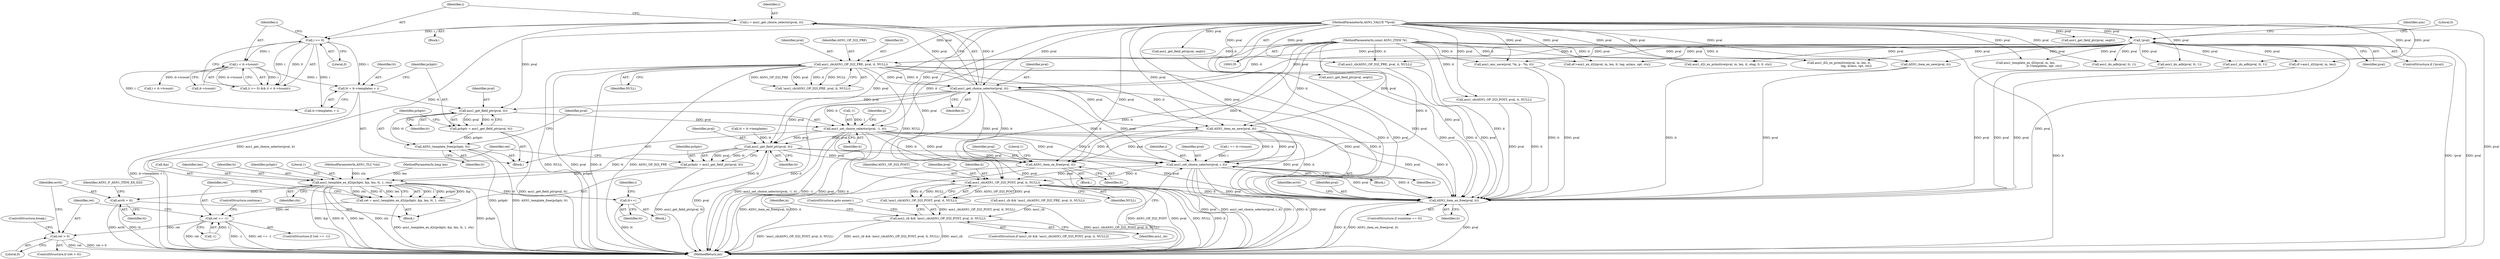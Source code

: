 digraph "0_openssl_cc598f321fbac9c04da5766243ed55d55948637d@integer" {
"1000493" [label="(Call,tt = it->templates + i)"];
"1000487" [label="(Call,i < it->tcount)"];
"1000484" [label="(Call,i >= 0)"];
"1000477" [label="(Call,i = asn1_get_choice_selector(pval, it))"];
"1000479" [label="(Call,asn1_get_choice_selector(pval, it))"];
"1000467" [label="(Call,asn1_cb(ASN1_OP_D2I_PRE, pval, it, NULL))"];
"1000196" [label="(Call,!pval)"];
"1000136" [label="(MethodParameterIn,ASN1_VALUE **pval)"];
"1000139" [label="(MethodParameterIn,const ASN1_ITEM *it)"];
"1000502" [label="(Call,asn1_get_field_ptr(pval, tt))"];
"1000500" [label="(Call,pchptr = asn1_get_field_ptr(pval, tt))"];
"1000505" [label="(Call,ASN1_template_free(pchptr, tt))"];
"1000508" [label="(Call,asn1_set_choice_selector(pval, -1, it))"];
"1000551" [label="(Call,asn1_get_field_ptr(pval, tt))"];
"1000549" [label="(Call,pchptr = asn1_get_field_ptr(pval, tt))"];
"1000556" [label="(Call,asn1_template_ex_d2i(pchptr, &p, len, tt, 1, ctx))"];
"1000546" [label="(Call,tt++)"];
"1000554" [label="(Call,ret = asn1_template_ex_d2i(pchptr, &p, len, tt, 1, ctx))"];
"1000565" [label="(Call,ret == -1)"];
"1000571" [label="(Call,ret > 0)"];
"1000575" [label="(Call,errtt = tt)"];
"1000592" [label="(Call,ASN1_item_ex_free(pval, it))"];
"1000602" [label="(Call,asn1_set_choice_selector(pval, i, it))"];
"1000610" [label="(Call,asn1_cb(ASN1_OP_D2I_POST, pval, it, NULL))"];
"1000609" [label="(Call,!asn1_cb(ASN1_OP_D2I_POST, pval, it, NULL))"];
"1000607" [label="(Call,asn1_cb && !asn1_cb(ASN1_OP_D2I_POST, pval, it, NULL))"];
"1001019" [label="(Call,ASN1_item_ex_free(pval, it))"];
"1000441" [label="(Call,cf->asn1_d2i(pval, in, len))"];
"1000487" [label="(Call,i < it->tcount)"];
"1000481" [label="(Identifier,it)"];
"1000484" [label="(Call,i >= 0)"];
"1000243" [label="(Call,asn1_d2i_ex_primitive(pval, in, len, it,\n                                     tag, aclass, opt, ctx))"];
"1000202" [label="(Identifier,aux)"];
"1000597" [label="(Literal,1)"];
"1000466" [label="(Call,!asn1_cb(ASN1_OP_D2I_PRE, pval, it, NULL))"];
"1000538" [label="(Call,i < it->tcount)"];
"1000609" [label="(Call,!asn1_cb(ASN1_OP_D2I_POST, pval, it, NULL))"];
"1000608" [label="(Identifier,asn1_cb)"];
"1000615" [label="(ControlStructure,goto auxerr;)"];
"1000533" [label="(Call,tt = it->templates)"];
"1000333" [label="(Call,ef->asn1_ex_d2i(pval, in, len, it, tag, aclass, opt, ctx))"];
"1000556" [label="(Call,asn1_template_ex_d2i(pchptr, &p, len, tt, 1, ctx))"];
"1000611" [label="(Identifier,ASN1_OP_D2I_POST)"];
"1000469" [label="(Identifier,pval)"];
"1000607" [label="(Call,asn1_cb && !asn1_cb(ASN1_OP_D2I_POST, pval, it, NULL))"];
"1000575" [label="(Call,errtt = tt)"];
"1000485" [label="(Identifier,i)"];
"1000612" [label="(Identifier,pval)"];
"1000551" [label="(Call,asn1_get_field_ptr(pval, tt))"];
"1000138" [label="(MethodParameterIn,long len)"];
"1000493" [label="(Call,tt = it->templates + i)"];
"1001023" [label="(Identifier,errtt)"];
"1000483" [label="(Call,(i >= 0) && (i < it->tcount))"];
"1000501" [label="(Identifier,pchptr)"];
"1000489" [label="(Call,it->tcount)"];
"1000195" [label="(ControlStructure,if (!pval))"];
"1000766" [label="(Call,asn1_do_adb(pval, tt, 1))"];
"1000614" [label="(Identifier,NULL)"];
"1000567" [label="(Call,-1)"];
"1000604" [label="(Identifier,i)"];
"1000500" [label="(Call,pchptr = asn1_get_field_ptr(pval, tt))"];
"1000803" [label="(Call,asn1_do_adb(pval, tt, 1))"];
"1001019" [label="(Call,ASN1_item_ex_free(pval, it))"];
"1000317" [label="(Call,asn1_d2i_ex_primitive(pval, in, len, it, otag, 0, 0, ctx))"];
"1000813" [label="(Call,asn1_get_field_ptr(pval, seqtt))"];
"1000477" [label="(Call,i = asn1_get_choice_selector(pval, it))"];
"1000554" [label="(Call,ret = asn1_template_ex_d2i(pchptr, &p, len, tt, 1, ctx))"];
"1001015" [label="(ControlStructure,if (combine == 0))"];
"1000467" [label="(Call,asn1_cb(ASN1_OP_D2I_PRE, pval, it, NULL))"];
"1000960" [label="(Call,asn1_get_field_ptr(pval, seqtt))"];
"1000480" [label="(Identifier,pval)"];
"1000728" [label="(Call,asn1_cb(ASN1_OP_D2I_PRE, pval, it, NULL))"];
"1000471" [label="(Identifier,NULL)"];
"1000571" [label="(Call,ret > 0)"];
"1000486" [label="(Literal,0)"];
"1000136" [label="(MethodParameterIn,ASN1_VALUE **pval)"];
"1000549" [label="(Call,pchptr = asn1_get_field_ptr(pval, tt))"];
"1000507" [label="(Identifier,tt)"];
"1000547" [label="(Identifier,tt)"];
"1001034" [label="(MethodReturn,int)"];
"1000942" [label="(Call,asn1_do_adb(pval, tt, 1))"];
"1000991" [label="(Call,asn1_cb(ASN1_OP_D2I_POST, pval, it, NULL))"];
"1000197" [label="(Identifier,pval)"];
"1000476" [label="(Block,)"];
"1000577" [label="(Identifier,tt)"];
"1000572" [label="(Identifier,ret)"];
"1000464" [label="(Call,asn1_cb && !asn1_cb(ASN1_OP_D2I_PRE, pval, it, NULL))"];
"1000594" [label="(Identifier,it)"];
"1000512" [label="(Identifier,it)"];
"1000494" [label="(Identifier,tt)"];
"1000552" [label="(Identifier,pval)"];
"1000468" [label="(Identifier,ASN1_OP_D2I_PRE)"];
"1000591" [label="(Block,)"];
"1000558" [label="(Call,&p)"];
"1000550" [label="(Identifier,pchptr)"];
"1000605" [label="(Identifier,it)"];
"1000504" [label="(Identifier,tt)"];
"1000606" [label="(ControlStructure,if (asn1_cb && !asn1_cb(ASN1_OP_D2I_POST, pval, it, NULL)))"];
"1000618" [label="(Identifier,in)"];
"1000576" [label="(Identifier,errtt)"];
"1000503" [label="(Identifier,pval)"];
"1000525" [label="(Identifier,p)"];
"1001020" [label="(Identifier,pval)"];
"1000539" [label="(Identifier,i)"];
"1000569" [label="(ControlStructure,continue;)"];
"1000470" [label="(Identifier,it)"];
"1000772" [label="(Call,asn1_get_field_ptr(pval, seqtt))"];
"1000560" [label="(Identifier,len)"];
"1000506" [label="(Identifier,pchptr)"];
"1000592" [label="(Call,ASN1_item_ex_free(pval, it))"];
"1000492" [label="(Block,)"];
"1000977" [label="(Call,asn1_enc_save(pval, *in, p - *in, it))"];
"1000610" [label="(Call,asn1_cb(ASN1_OP_D2I_POST, pval, it, NULL))"];
"1000561" [label="(Identifier,tt)"];
"1000557" [label="(Identifier,pchptr)"];
"1000553" [label="(Identifier,tt)"];
"1000505" [label="(Call,ASN1_template_free(pchptr, tt))"];
"1000502" [label="(Call,asn1_get_field_ptr(pval, tt))"];
"1000543" [label="(Block,)"];
"1000573" [label="(Literal,0)"];
"1001021" [label="(Identifier,it)"];
"1000603" [label="(Identifier,pval)"];
"1000199" [label="(Literal,0)"];
"1000213" [label="(Block,)"];
"1000139" [label="(MethodParameterIn,const ASN1_ITEM *it)"];
"1000562" [label="(Literal,1)"];
"1000478" [label="(Identifier,i)"];
"1000510" [label="(Call,-1)"];
"1000495" [label="(Call,it->templates + i)"];
"1000516" [label="(Call,ASN1_item_ex_new(pval, it))"];
"1000509" [label="(Identifier,pval)"];
"1000563" [label="(Identifier,ctx)"];
"1000546" [label="(Call,tt++)"];
"1000479" [label="(Call,asn1_get_choice_selector(pval, it))"];
"1000613" [label="(Identifier,it)"];
"1000488" [label="(Identifier,i)"];
"1000143" [label="(MethodParameterIn,ASN1_TLC *ctx)"];
"1000566" [label="(Identifier,ret)"];
"1000548" [label="(Block,)"];
"1000583" [label="(Call,i == it->tcount)"];
"1000565" [label="(Call,ret == -1)"];
"1000602" [label="(Call,asn1_set_choice_selector(pval, i, it))"];
"1000593" [label="(Identifier,pval)"];
"1000564" [label="(ControlStructure,if (ret == -1))"];
"1000574" [label="(ControlStructure,break;)"];
"1000570" [label="(ControlStructure,if (ret > 0))"];
"1000233" [label="(Call,asn1_template_ex_d2i(pval, in, len,\n                                        it->templates, opt, ctx))"];
"1000579" [label="(Identifier,ASN1_F_ASN1_ITEM_EX_D2I)"];
"1000555" [label="(Identifier,ret)"];
"1000196" [label="(Call,!pval)"];
"1000508" [label="(Call,asn1_set_choice_selector(pval, -1, it))"];
"1000716" [label="(Call,ASN1_item_ex_new(pval, it))"];
"1000493" -> "1000492"  [label="AST: "];
"1000493" -> "1000495"  [label="CFG: "];
"1000494" -> "1000493"  [label="AST: "];
"1000495" -> "1000493"  [label="AST: "];
"1000501" -> "1000493"  [label="CFG: "];
"1000493" -> "1001034"  [label="DDG: it->templates + i"];
"1000487" -> "1000493"  [label="DDG: i"];
"1000484" -> "1000493"  [label="DDG: i"];
"1000493" -> "1000502"  [label="DDG: tt"];
"1000487" -> "1000483"  [label="AST: "];
"1000487" -> "1000489"  [label="CFG: "];
"1000488" -> "1000487"  [label="AST: "];
"1000489" -> "1000487"  [label="AST: "];
"1000483" -> "1000487"  [label="CFG: "];
"1000487" -> "1000483"  [label="DDG: i"];
"1000487" -> "1000483"  [label="DDG: it->tcount"];
"1000484" -> "1000487"  [label="DDG: i"];
"1000487" -> "1000495"  [label="DDG: i"];
"1000487" -> "1000538"  [label="DDG: it->tcount"];
"1000484" -> "1000483"  [label="AST: "];
"1000484" -> "1000486"  [label="CFG: "];
"1000485" -> "1000484"  [label="AST: "];
"1000486" -> "1000484"  [label="AST: "];
"1000488" -> "1000484"  [label="CFG: "];
"1000483" -> "1000484"  [label="CFG: "];
"1000484" -> "1000483"  [label="DDG: i"];
"1000484" -> "1000483"  [label="DDG: 0"];
"1000477" -> "1000484"  [label="DDG: i"];
"1000484" -> "1000495"  [label="DDG: i"];
"1000477" -> "1000476"  [label="AST: "];
"1000477" -> "1000479"  [label="CFG: "];
"1000478" -> "1000477"  [label="AST: "];
"1000479" -> "1000477"  [label="AST: "];
"1000485" -> "1000477"  [label="CFG: "];
"1000477" -> "1001034"  [label="DDG: asn1_get_choice_selector(pval, it)"];
"1000479" -> "1000477"  [label="DDG: pval"];
"1000479" -> "1000477"  [label="DDG: it"];
"1000479" -> "1000481"  [label="CFG: "];
"1000480" -> "1000479"  [label="AST: "];
"1000481" -> "1000479"  [label="AST: "];
"1000479" -> "1001034"  [label="DDG: pval"];
"1000479" -> "1001034"  [label="DDG: it"];
"1000467" -> "1000479"  [label="DDG: pval"];
"1000467" -> "1000479"  [label="DDG: it"];
"1000196" -> "1000479"  [label="DDG: pval"];
"1000136" -> "1000479"  [label="DDG: pval"];
"1000139" -> "1000479"  [label="DDG: it"];
"1000479" -> "1000502"  [label="DDG: pval"];
"1000479" -> "1000508"  [label="DDG: it"];
"1000479" -> "1000551"  [label="DDG: pval"];
"1000479" -> "1000592"  [label="DDG: pval"];
"1000479" -> "1000592"  [label="DDG: it"];
"1000479" -> "1000602"  [label="DDG: pval"];
"1000479" -> "1000602"  [label="DDG: it"];
"1000479" -> "1001019"  [label="DDG: pval"];
"1000479" -> "1001019"  [label="DDG: it"];
"1000467" -> "1000466"  [label="AST: "];
"1000467" -> "1000471"  [label="CFG: "];
"1000468" -> "1000467"  [label="AST: "];
"1000469" -> "1000467"  [label="AST: "];
"1000470" -> "1000467"  [label="AST: "];
"1000471" -> "1000467"  [label="AST: "];
"1000466" -> "1000467"  [label="CFG: "];
"1000467" -> "1001034"  [label="DDG: ASN1_OP_D2I_PRE"];
"1000467" -> "1001034"  [label="DDG: pval"];
"1000467" -> "1001034"  [label="DDG: NULL"];
"1000467" -> "1001034"  [label="DDG: it"];
"1000467" -> "1000466"  [label="DDG: ASN1_OP_D2I_PRE"];
"1000467" -> "1000466"  [label="DDG: pval"];
"1000467" -> "1000466"  [label="DDG: it"];
"1000467" -> "1000466"  [label="DDG: NULL"];
"1000196" -> "1000467"  [label="DDG: pval"];
"1000136" -> "1000467"  [label="DDG: pval"];
"1000139" -> "1000467"  [label="DDG: it"];
"1000467" -> "1000516"  [label="DDG: pval"];
"1000467" -> "1000516"  [label="DDG: it"];
"1000467" -> "1000610"  [label="DDG: NULL"];
"1000467" -> "1001019"  [label="DDG: pval"];
"1000467" -> "1001019"  [label="DDG: it"];
"1000196" -> "1000195"  [label="AST: "];
"1000196" -> "1000197"  [label="CFG: "];
"1000197" -> "1000196"  [label="AST: "];
"1000199" -> "1000196"  [label="CFG: "];
"1000202" -> "1000196"  [label="CFG: "];
"1000196" -> "1001034"  [label="DDG: pval"];
"1000196" -> "1001034"  [label="DDG: !pval"];
"1000136" -> "1000196"  [label="DDG: pval"];
"1000196" -> "1000233"  [label="DDG: pval"];
"1000196" -> "1000243"  [label="DDG: pval"];
"1000196" -> "1000317"  [label="DDG: pval"];
"1000196" -> "1000333"  [label="DDG: pval"];
"1000196" -> "1000441"  [label="DDG: pval"];
"1000196" -> "1000516"  [label="DDG: pval"];
"1000196" -> "1000716"  [label="DDG: pval"];
"1000196" -> "1000728"  [label="DDG: pval"];
"1000196" -> "1000766"  [label="DDG: pval"];
"1000196" -> "1000803"  [label="DDG: pval"];
"1000196" -> "1000942"  [label="DDG: pval"];
"1000196" -> "1000977"  [label="DDG: pval"];
"1000196" -> "1001019"  [label="DDG: pval"];
"1000136" -> "1000135"  [label="AST: "];
"1000136" -> "1001034"  [label="DDG: pval"];
"1000136" -> "1000233"  [label="DDG: pval"];
"1000136" -> "1000243"  [label="DDG: pval"];
"1000136" -> "1000317"  [label="DDG: pval"];
"1000136" -> "1000333"  [label="DDG: pval"];
"1000136" -> "1000441"  [label="DDG: pval"];
"1000136" -> "1000502"  [label="DDG: pval"];
"1000136" -> "1000508"  [label="DDG: pval"];
"1000136" -> "1000516"  [label="DDG: pval"];
"1000136" -> "1000551"  [label="DDG: pval"];
"1000136" -> "1000592"  [label="DDG: pval"];
"1000136" -> "1000602"  [label="DDG: pval"];
"1000136" -> "1000610"  [label="DDG: pval"];
"1000136" -> "1000716"  [label="DDG: pval"];
"1000136" -> "1000728"  [label="DDG: pval"];
"1000136" -> "1000766"  [label="DDG: pval"];
"1000136" -> "1000772"  [label="DDG: pval"];
"1000136" -> "1000803"  [label="DDG: pval"];
"1000136" -> "1000813"  [label="DDG: pval"];
"1000136" -> "1000942"  [label="DDG: pval"];
"1000136" -> "1000960"  [label="DDG: pval"];
"1000136" -> "1000977"  [label="DDG: pval"];
"1000136" -> "1000991"  [label="DDG: pval"];
"1000136" -> "1001019"  [label="DDG: pval"];
"1000139" -> "1000135"  [label="AST: "];
"1000139" -> "1001034"  [label="DDG: it"];
"1000139" -> "1000243"  [label="DDG: it"];
"1000139" -> "1000317"  [label="DDG: it"];
"1000139" -> "1000333"  [label="DDG: it"];
"1000139" -> "1000508"  [label="DDG: it"];
"1000139" -> "1000516"  [label="DDG: it"];
"1000139" -> "1000592"  [label="DDG: it"];
"1000139" -> "1000602"  [label="DDG: it"];
"1000139" -> "1000610"  [label="DDG: it"];
"1000139" -> "1000716"  [label="DDG: it"];
"1000139" -> "1000728"  [label="DDG: it"];
"1000139" -> "1000977"  [label="DDG: it"];
"1000139" -> "1000991"  [label="DDG: it"];
"1000139" -> "1001019"  [label="DDG: it"];
"1000502" -> "1000500"  [label="AST: "];
"1000502" -> "1000504"  [label="CFG: "];
"1000503" -> "1000502"  [label="AST: "];
"1000504" -> "1000502"  [label="AST: "];
"1000500" -> "1000502"  [label="CFG: "];
"1000502" -> "1000500"  [label="DDG: pval"];
"1000502" -> "1000500"  [label="DDG: tt"];
"1000502" -> "1000505"  [label="DDG: tt"];
"1000502" -> "1000508"  [label="DDG: pval"];
"1000500" -> "1000492"  [label="AST: "];
"1000501" -> "1000500"  [label="AST: "];
"1000506" -> "1000500"  [label="CFG: "];
"1000500" -> "1001034"  [label="DDG: asn1_get_field_ptr(pval, tt)"];
"1000500" -> "1000505"  [label="DDG: pchptr"];
"1000505" -> "1000492"  [label="AST: "];
"1000505" -> "1000507"  [label="CFG: "];
"1000506" -> "1000505"  [label="AST: "];
"1000507" -> "1000505"  [label="AST: "];
"1000509" -> "1000505"  [label="CFG: "];
"1000505" -> "1001034"  [label="DDG: pchptr"];
"1000505" -> "1001034"  [label="DDG: ASN1_template_free(pchptr, tt)"];
"1000508" -> "1000492"  [label="AST: "];
"1000508" -> "1000512"  [label="CFG: "];
"1000509" -> "1000508"  [label="AST: "];
"1000510" -> "1000508"  [label="AST: "];
"1000512" -> "1000508"  [label="AST: "];
"1000525" -> "1000508"  [label="CFG: "];
"1000508" -> "1001034"  [label="DDG: pval"];
"1000508" -> "1001034"  [label="DDG: it"];
"1000508" -> "1001034"  [label="DDG: -1"];
"1000508" -> "1001034"  [label="DDG: asn1_set_choice_selector(pval, -1, it)"];
"1000510" -> "1000508"  [label="DDG: 1"];
"1000508" -> "1000551"  [label="DDG: pval"];
"1000508" -> "1000592"  [label="DDG: pval"];
"1000508" -> "1000592"  [label="DDG: it"];
"1000508" -> "1000602"  [label="DDG: pval"];
"1000508" -> "1000602"  [label="DDG: it"];
"1000508" -> "1001019"  [label="DDG: pval"];
"1000508" -> "1001019"  [label="DDG: it"];
"1000551" -> "1000549"  [label="AST: "];
"1000551" -> "1000553"  [label="CFG: "];
"1000552" -> "1000551"  [label="AST: "];
"1000553" -> "1000551"  [label="AST: "];
"1000549" -> "1000551"  [label="CFG: "];
"1000551" -> "1001034"  [label="DDG: pval"];
"1000551" -> "1000549"  [label="DDG: pval"];
"1000551" -> "1000549"  [label="DDG: tt"];
"1000516" -> "1000551"  [label="DDG: pval"];
"1000533" -> "1000551"  [label="DDG: tt"];
"1000546" -> "1000551"  [label="DDG: tt"];
"1000551" -> "1000556"  [label="DDG: tt"];
"1000551" -> "1000592"  [label="DDG: pval"];
"1000551" -> "1000602"  [label="DDG: pval"];
"1000551" -> "1001019"  [label="DDG: pval"];
"1000549" -> "1000548"  [label="AST: "];
"1000550" -> "1000549"  [label="AST: "];
"1000555" -> "1000549"  [label="CFG: "];
"1000549" -> "1001034"  [label="DDG: asn1_get_field_ptr(pval, tt)"];
"1000549" -> "1000556"  [label="DDG: pchptr"];
"1000556" -> "1000554"  [label="AST: "];
"1000556" -> "1000563"  [label="CFG: "];
"1000557" -> "1000556"  [label="AST: "];
"1000558" -> "1000556"  [label="AST: "];
"1000560" -> "1000556"  [label="AST: "];
"1000561" -> "1000556"  [label="AST: "];
"1000562" -> "1000556"  [label="AST: "];
"1000563" -> "1000556"  [label="AST: "];
"1000554" -> "1000556"  [label="CFG: "];
"1000556" -> "1001034"  [label="DDG: len"];
"1000556" -> "1001034"  [label="DDG: ctx"];
"1000556" -> "1001034"  [label="DDG: pchptr"];
"1000556" -> "1001034"  [label="DDG: &p"];
"1000556" -> "1001034"  [label="DDG: tt"];
"1000556" -> "1000546"  [label="DDG: tt"];
"1000556" -> "1000554"  [label="DDG: 1"];
"1000556" -> "1000554"  [label="DDG: pchptr"];
"1000556" -> "1000554"  [label="DDG: &p"];
"1000556" -> "1000554"  [label="DDG: ctx"];
"1000556" -> "1000554"  [label="DDG: tt"];
"1000556" -> "1000554"  [label="DDG: len"];
"1000138" -> "1000556"  [label="DDG: len"];
"1000143" -> "1000556"  [label="DDG: ctx"];
"1000556" -> "1000575"  [label="DDG: tt"];
"1000546" -> "1000543"  [label="AST: "];
"1000546" -> "1000547"  [label="CFG: "];
"1000547" -> "1000546"  [label="AST: "];
"1000539" -> "1000546"  [label="CFG: "];
"1000546" -> "1001034"  [label="DDG: tt"];
"1000554" -> "1000548"  [label="AST: "];
"1000555" -> "1000554"  [label="AST: "];
"1000566" -> "1000554"  [label="CFG: "];
"1000554" -> "1001034"  [label="DDG: asn1_template_ex_d2i(pchptr, &p, len, tt, 1, ctx)"];
"1000554" -> "1000565"  [label="DDG: ret"];
"1000565" -> "1000564"  [label="AST: "];
"1000565" -> "1000567"  [label="CFG: "];
"1000566" -> "1000565"  [label="AST: "];
"1000567" -> "1000565"  [label="AST: "];
"1000569" -> "1000565"  [label="CFG: "];
"1000572" -> "1000565"  [label="CFG: "];
"1000565" -> "1001034"  [label="DDG: ret"];
"1000565" -> "1001034"  [label="DDG: -1"];
"1000565" -> "1001034"  [label="DDG: ret == -1"];
"1000567" -> "1000565"  [label="DDG: 1"];
"1000565" -> "1000571"  [label="DDG: ret"];
"1000571" -> "1000570"  [label="AST: "];
"1000571" -> "1000573"  [label="CFG: "];
"1000572" -> "1000571"  [label="AST: "];
"1000573" -> "1000571"  [label="AST: "];
"1000574" -> "1000571"  [label="CFG: "];
"1000576" -> "1000571"  [label="CFG: "];
"1000571" -> "1001034"  [label="DDG: ret > 0"];
"1000571" -> "1001034"  [label="DDG: ret"];
"1000575" -> "1000548"  [label="AST: "];
"1000575" -> "1000577"  [label="CFG: "];
"1000576" -> "1000575"  [label="AST: "];
"1000577" -> "1000575"  [label="AST: "];
"1000579" -> "1000575"  [label="CFG: "];
"1000575" -> "1001034"  [label="DDG: tt"];
"1000575" -> "1001034"  [label="DDG: errtt"];
"1000592" -> "1000591"  [label="AST: "];
"1000592" -> "1000594"  [label="CFG: "];
"1000593" -> "1000592"  [label="AST: "];
"1000594" -> "1000592"  [label="AST: "];
"1000597" -> "1000592"  [label="CFG: "];
"1000592" -> "1001034"  [label="DDG: ASN1_item_ex_free(pval, it)"];
"1000592" -> "1001034"  [label="DDG: it"];
"1000592" -> "1001034"  [label="DDG: pval"];
"1000516" -> "1000592"  [label="DDG: pval"];
"1000516" -> "1000592"  [label="DDG: it"];
"1000602" -> "1000213"  [label="AST: "];
"1000602" -> "1000605"  [label="CFG: "];
"1000603" -> "1000602"  [label="AST: "];
"1000604" -> "1000602"  [label="AST: "];
"1000605" -> "1000602"  [label="AST: "];
"1000608" -> "1000602"  [label="CFG: "];
"1000602" -> "1001034"  [label="DDG: asn1_set_choice_selector(pval, i, it)"];
"1000602" -> "1001034"  [label="DDG: i"];
"1000602" -> "1001034"  [label="DDG: it"];
"1000602" -> "1001034"  [label="DDG: pval"];
"1000516" -> "1000602"  [label="DDG: pval"];
"1000516" -> "1000602"  [label="DDG: it"];
"1000583" -> "1000602"  [label="DDG: i"];
"1000602" -> "1000610"  [label="DDG: pval"];
"1000602" -> "1000610"  [label="DDG: it"];
"1000602" -> "1001019"  [label="DDG: pval"];
"1000602" -> "1001019"  [label="DDG: it"];
"1000610" -> "1000609"  [label="AST: "];
"1000610" -> "1000614"  [label="CFG: "];
"1000611" -> "1000610"  [label="AST: "];
"1000612" -> "1000610"  [label="AST: "];
"1000613" -> "1000610"  [label="AST: "];
"1000614" -> "1000610"  [label="AST: "];
"1000609" -> "1000610"  [label="CFG: "];
"1000610" -> "1001034"  [label="DDG: NULL"];
"1000610" -> "1001034"  [label="DDG: it"];
"1000610" -> "1001034"  [label="DDG: ASN1_OP_D2I_POST"];
"1000610" -> "1001034"  [label="DDG: pval"];
"1000610" -> "1000609"  [label="DDG: ASN1_OP_D2I_POST"];
"1000610" -> "1000609"  [label="DDG: pval"];
"1000610" -> "1000609"  [label="DDG: it"];
"1000610" -> "1000609"  [label="DDG: NULL"];
"1000610" -> "1001019"  [label="DDG: pval"];
"1000610" -> "1001019"  [label="DDG: it"];
"1000609" -> "1000607"  [label="AST: "];
"1000607" -> "1000609"  [label="CFG: "];
"1000609" -> "1001034"  [label="DDG: asn1_cb(ASN1_OP_D2I_POST, pval, it, NULL)"];
"1000609" -> "1000607"  [label="DDG: asn1_cb(ASN1_OP_D2I_POST, pval, it, NULL)"];
"1000607" -> "1000606"  [label="AST: "];
"1000607" -> "1000608"  [label="CFG: "];
"1000608" -> "1000607"  [label="AST: "];
"1000615" -> "1000607"  [label="CFG: "];
"1000618" -> "1000607"  [label="CFG: "];
"1000607" -> "1001034"  [label="DDG: asn1_cb && !asn1_cb(ASN1_OP_D2I_POST, pval, it, NULL)"];
"1000607" -> "1001034"  [label="DDG: asn1_cb"];
"1000607" -> "1001034"  [label="DDG: !asn1_cb(ASN1_OP_D2I_POST, pval, it, NULL)"];
"1000464" -> "1000607"  [label="DDG: asn1_cb"];
"1001019" -> "1001015"  [label="AST: "];
"1001019" -> "1001021"  [label="CFG: "];
"1001020" -> "1001019"  [label="AST: "];
"1001021" -> "1001019"  [label="AST: "];
"1001023" -> "1001019"  [label="CFG: "];
"1001019" -> "1001034"  [label="DDG: it"];
"1001019" -> "1001034"  [label="DDG: ASN1_item_ex_free(pval, it)"];
"1001019" -> "1001034"  [label="DDG: pval"];
"1000441" -> "1001019"  [label="DDG: pval"];
"1000991" -> "1001019"  [label="DDG: pval"];
"1000991" -> "1001019"  [label="DDG: it"];
"1000716" -> "1001019"  [label="DDG: pval"];
"1000716" -> "1001019"  [label="DDG: it"];
"1000813" -> "1001019"  [label="DDG: pval"];
"1000942" -> "1001019"  [label="DDG: pval"];
"1000803" -> "1001019"  [label="DDG: pval"];
"1000728" -> "1001019"  [label="DDG: pval"];
"1000728" -> "1001019"  [label="DDG: it"];
"1000772" -> "1001019"  [label="DDG: pval"];
"1000977" -> "1001019"  [label="DDG: pval"];
"1000977" -> "1001019"  [label="DDG: it"];
"1000516" -> "1001019"  [label="DDG: pval"];
"1000516" -> "1001019"  [label="DDG: it"];
}
